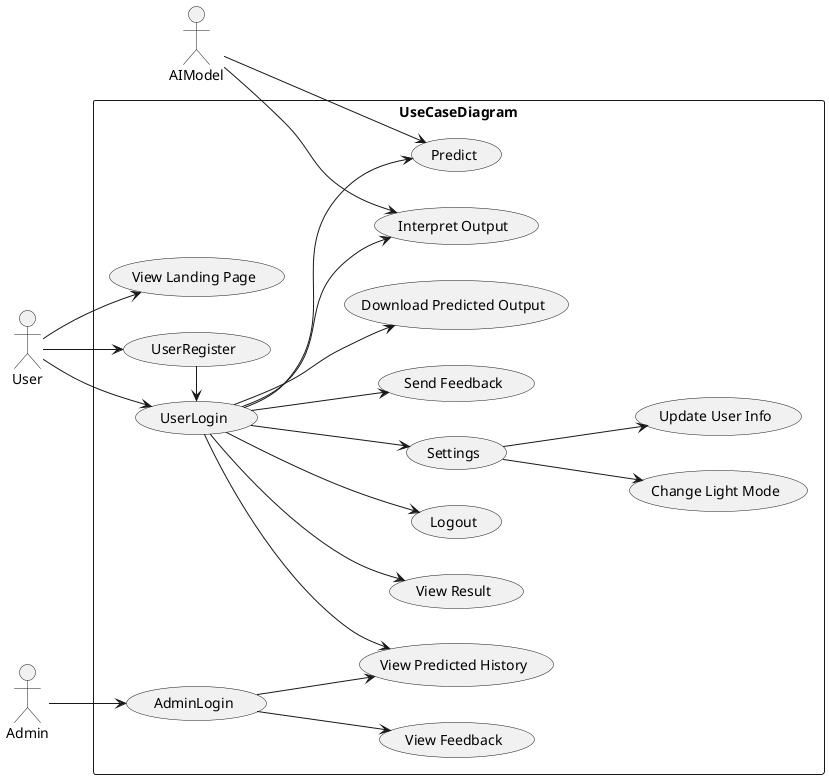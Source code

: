 @startuml usecase_diagram

left to right direction

actor User
actor Admin
actor AIModel

rectangle UseCaseDiagram {
  User --> (UserRegister)
  User -left-> (UserLogin)
  User --> (View Landing Page)
  
  (UserRegister) -left-> (UserLogin)
  (UserLogin) --> (View Result)
  (UserLogin) --> (Logout)
  (UserLogin) --> (Settings)
  (Settings) --> (Change Light Mode)
  (Settings) --> (Update User Info)
  (UserLogin) --> (Send Feedback)
  (UserLogin) --> (Download Predicted Output)
  (UserLogin) --> (View Predicted History)
  (UserLogin) --> (Predict)
  (UserLogin) --> (Interpret Output)

  AIModel --> (Predict)
  AIModel --> (Interpret Output)

  Admin --> (AdminLogin)
  (AdminLogin) --> (View Feedback)
  (AdminLogin) --> (View Predicted History)
}

@enduml